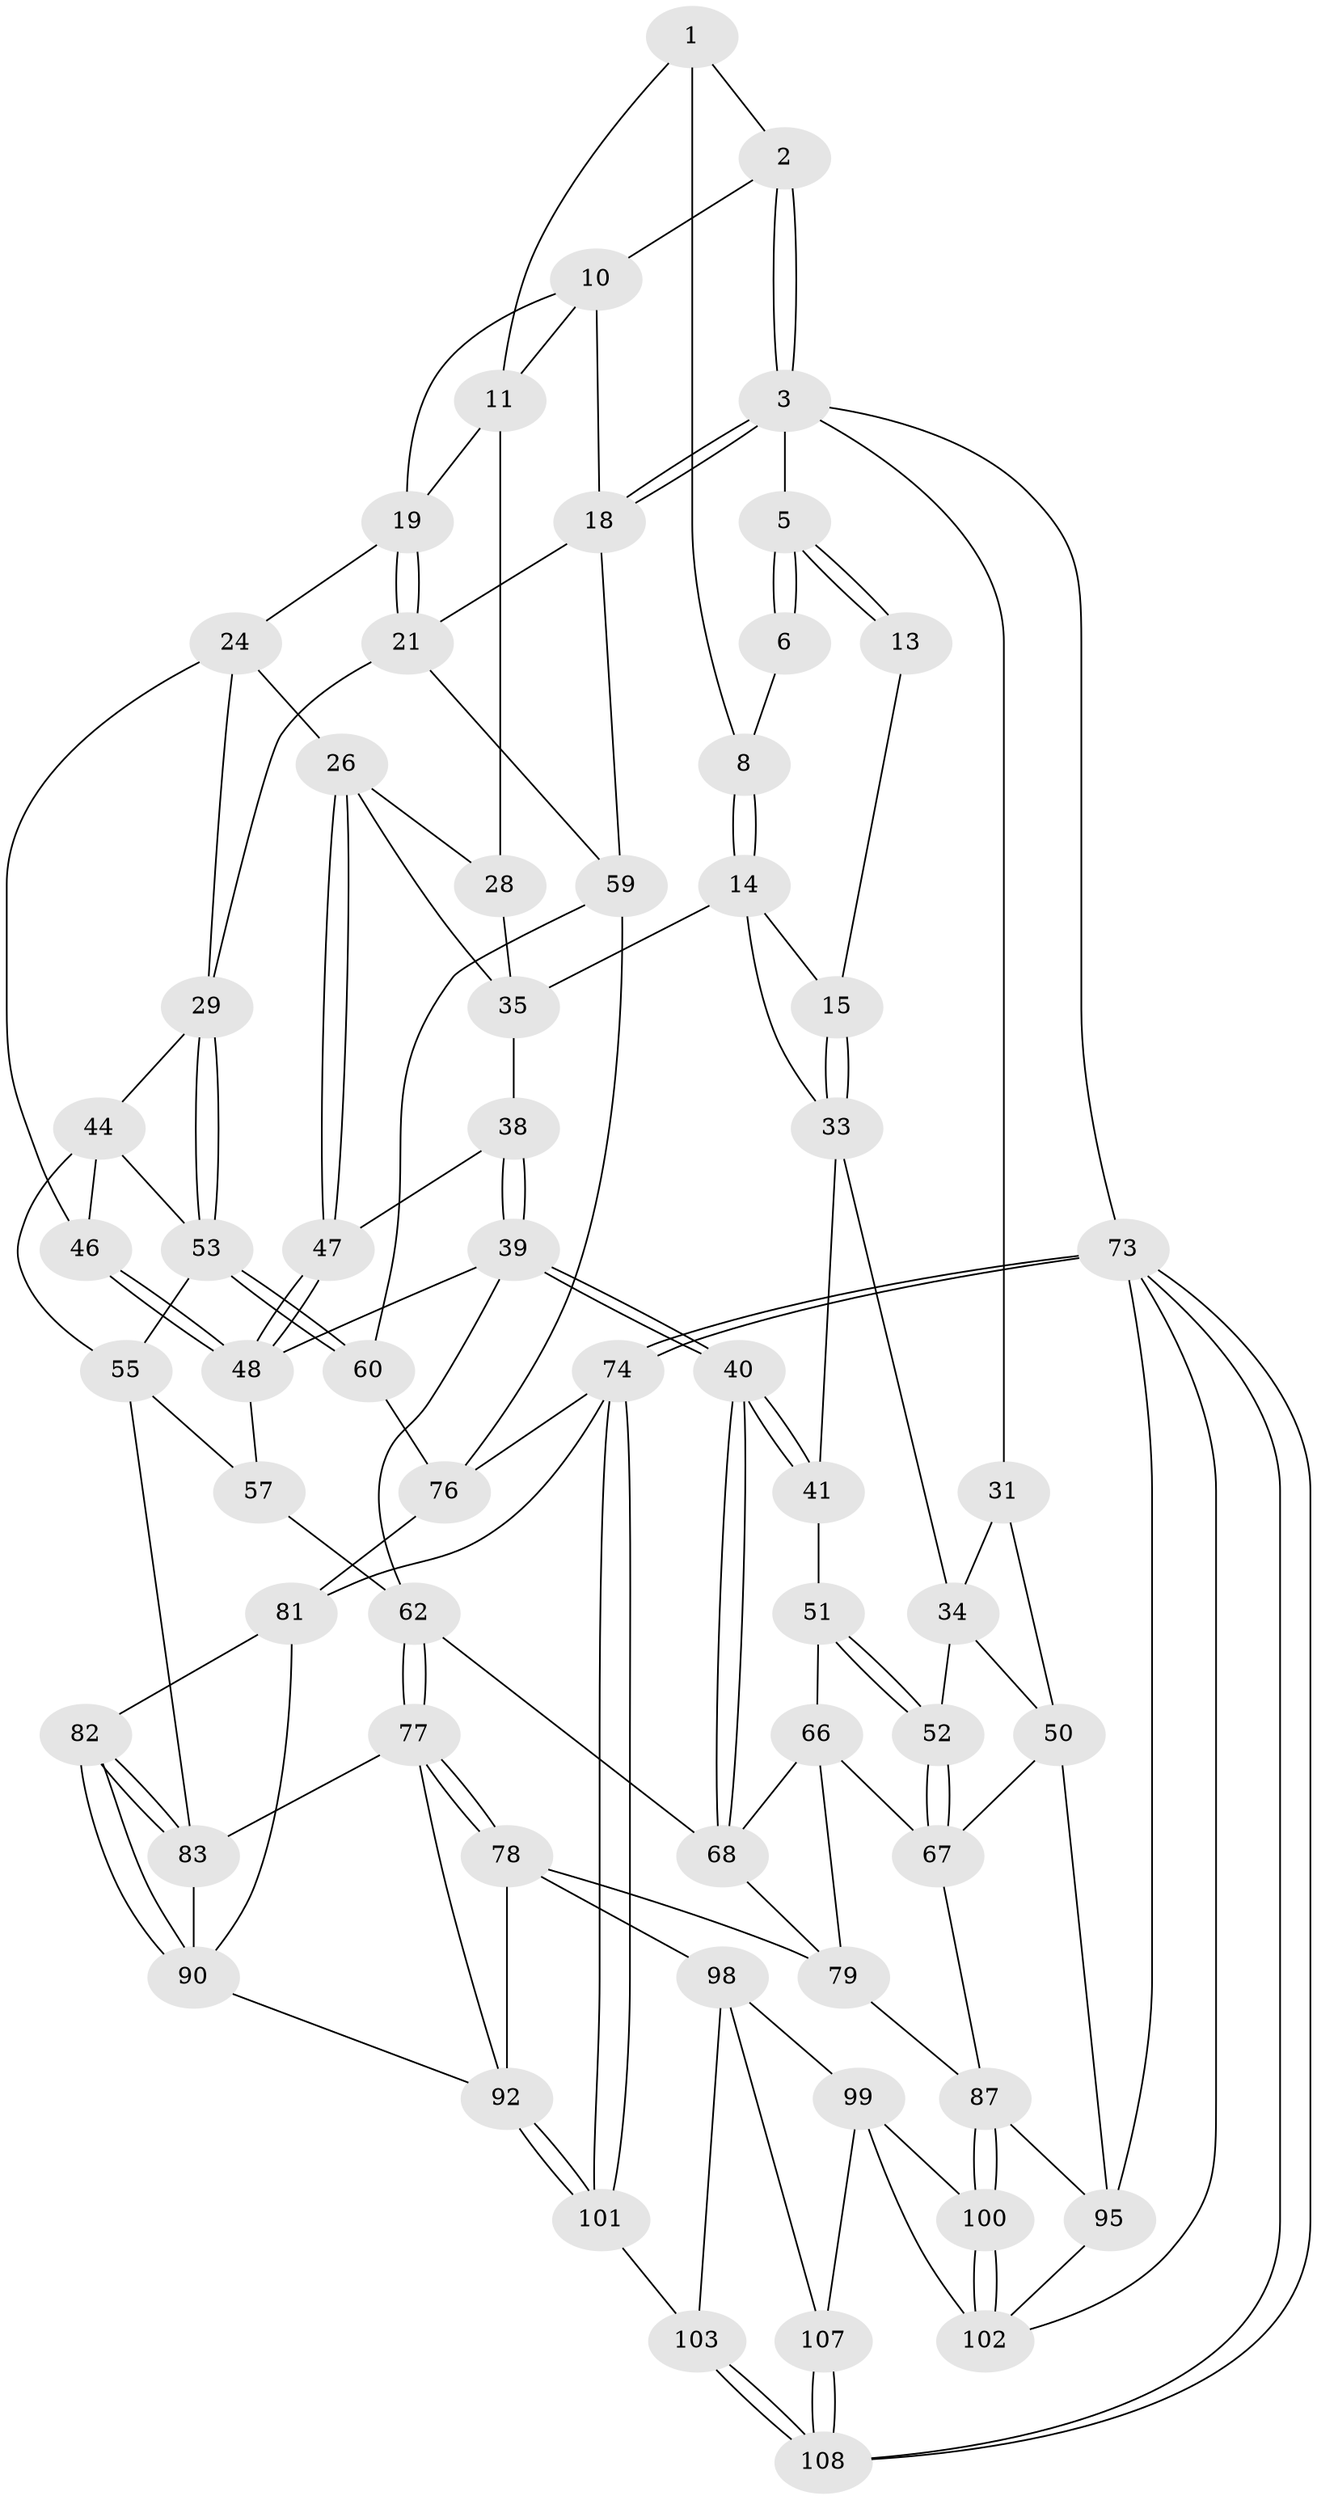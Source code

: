 // original degree distribution, {3: 0.018518518518518517, 4: 0.25, 6: 0.23148148148148148, 5: 0.5}
// Generated by graph-tools (version 1.1) at 2025/11/02/27/25 16:11:57]
// undirected, 63 vertices, 144 edges
graph export_dot {
graph [start="1"]
  node [color=gray90,style=filled];
  1 [pos="+0.6195938553637348+0",super="+7"];
  2 [pos="+0.6706344904012794+0"];
  3 [pos="+1+0",super="+4"];
  5 [pos="+0+0"];
  6 [pos="+0.3307699717369092+0",super="+9"];
  8 [pos="+0.2720508405004768+0.15962442542060457"];
  10 [pos="+0.6721212776191205+0.00789419491887259",super="+17"];
  11 [pos="+0.6612130364530489+0.048605894698449635",super="+12"];
  13 [pos="+0.027547007137585847+0"];
  14 [pos="+0.24287261638390145+0.20421940638683242",super="+36"];
  15 [pos="+0.18986324212785533+0.19844593089991092",super="+16"];
  18 [pos="+1+0",super="+23"];
  19 [pos="+0.8471717391564739+0.20474751886814235",super="+20"];
  21 [pos="+0.9049221078957598+0.33153931780603446",super="+22"];
  24 [pos="+0.7191549527416365+0.2893561798994796",super="+25"];
  26 [pos="+0.5352056509145403+0.2648454878358887",super="+27"];
  28 [pos="+0.5313339538940574+0.24111241754481844"];
  29 [pos="+0.8265143847651243+0.3584064214073057",super="+30"];
  31 [pos="+0+0.14333651633439706",super="+32"];
  33 [pos="+0.07230020909729051+0.3285230645215809",super="+43"];
  34 [pos="+0.04886450180197567+0.3402952020933237",super="+49"];
  35 [pos="+0.3035738501424186+0.26282991988126536",super="+37"];
  38 [pos="+0.33707880090316655+0.29722873214832535"];
  39 [pos="+0.36745185529634694+0.5035513094657139",super="+61"];
  40 [pos="+0.3470918385974469+0.5299354915815351"];
  41 [pos="+0.25955439219742543+0.47161775826770386",super="+42"];
  44 [pos="+0.7030885234124603+0.38329373110529436",super="+45"];
  46 [pos="+0.6028520265848113+0.38647640495374763"];
  47 [pos="+0.5152735670935465+0.3647099655705486"];
  48 [pos="+0.5164020548113142+0.3750329100897631",super="+58"];
  50 [pos="+0+0.49034814468991517",super="+72"];
  51 [pos="+0.09769443936572954+0.4542980018375174",super="+65"];
  52 [pos="+0.053895164239510844+0.46165412507929865"];
  53 [pos="+0.7812551440149613+0.5421032763372279",super="+54"];
  55 [pos="+0.6693513913806364+0.5421069670775971",super="+56"];
  57 [pos="+0.6451667054747608+0.5519493155371846"];
  59 [pos="+0.8671995989930223+0.5057520255219643",super="+64"];
  60 [pos="+0.7817895967726788+0.5426150634501378"];
  62 [pos="+0.604339724196987+0.5602204376268571",super="+63"];
  66 [pos="+0.15409308027493257+0.6032410268652966",super="+69"];
  67 [pos="+0.13516110453632016+0.6014953866719971",super="+71"];
  68 [pos="+0.34721875540722025+0.5313455473953022",super="+70"];
  73 [pos="+1+1",super="+96"];
  74 [pos="+1+0.8718383542554711",super="+75"];
  76 [pos="+1+0.6640091265009728",super="+80"];
  77 [pos="+0.5319991217901023+0.6718813017992046",super="+85"];
  78 [pos="+0.41146484257834465+0.6814823447028882",super="+94"];
  79 [pos="+0.4046047097285706+0.6726651988581694",super="+86"];
  81 [pos="+0.7996710562050879+0.572918568224622",super="+89"];
  82 [pos="+0.7141260696224467+0.6900402954084277"];
  83 [pos="+0.6486311863085481+0.5914858856528233",super="+84"];
  87 [pos="+0.17206977482070582+0.7896058583539788",super="+88"];
  90 [pos="+0.7150934664210914+0.7596681547738768",super="+91"];
  92 [pos="+0.6841329607897065+0.8234361146367213",super="+93"];
  95 [pos="+0+0.9158296759139753",super="+97"];
  98 [pos="+0.4326969064906167+0.8921738555967182",super="+104"];
  99 [pos="+0.2462447191305186+0.8940691893762163",super="+105"];
  100 [pos="+0.23941098661959492+0.8903392413700455"];
  101 [pos="+0.6890104331205402+0.8313114375714604"];
  102 [pos="+0.1410716603477882+0.9806999716580713",super="+106"];
  103 [pos="+0.7001118911786959+0.9509283775763706"];
  107 [pos="+0.45514674913025305+1"];
  108 [pos="+0.8228044307726614+1"];
  1 -- 2;
  1 -- 8;
  1 -- 11;
  2 -- 3;
  2 -- 3;
  2 -- 10;
  3 -- 18;
  3 -- 18;
  3 -- 73 [weight=2];
  3 -- 5;
  3 -- 31;
  5 -- 6;
  5 -- 6;
  5 -- 13;
  5 -- 13;
  6 -- 8;
  8 -- 14;
  8 -- 14;
  10 -- 11;
  10 -- 19;
  10 -- 18;
  11 -- 28;
  11 -- 19;
  13 -- 15;
  14 -- 15;
  14 -- 33;
  14 -- 35;
  15 -- 33;
  15 -- 33;
  18 -- 21;
  18 -- 59;
  19 -- 21;
  19 -- 21;
  19 -- 24;
  21 -- 29;
  21 -- 59;
  24 -- 26;
  24 -- 46;
  24 -- 29;
  26 -- 47;
  26 -- 47;
  26 -- 28;
  26 -- 35;
  28 -- 35;
  29 -- 53;
  29 -- 53;
  29 -- 44;
  31 -- 50;
  31 -- 34;
  33 -- 34;
  33 -- 41;
  34 -- 50;
  34 -- 52;
  35 -- 38;
  38 -- 39;
  38 -- 39;
  38 -- 47;
  39 -- 40;
  39 -- 40;
  39 -- 48;
  39 -- 62;
  40 -- 41;
  40 -- 41;
  40 -- 68;
  40 -- 68;
  41 -- 51 [weight=2];
  44 -- 53;
  44 -- 46;
  44 -- 55;
  46 -- 48;
  46 -- 48;
  47 -- 48;
  47 -- 48;
  48 -- 57;
  50 -- 67;
  50 -- 95;
  51 -- 52;
  51 -- 52;
  51 -- 66;
  52 -- 67;
  52 -- 67;
  53 -- 60;
  53 -- 60;
  53 -- 55;
  55 -- 57;
  55 -- 83;
  57 -- 62;
  59 -- 60;
  59 -- 76;
  60 -- 76;
  62 -- 77;
  62 -- 77;
  62 -- 68;
  66 -- 67;
  66 -- 68;
  66 -- 79;
  67 -- 87;
  68 -- 79;
  73 -- 74;
  73 -- 74;
  73 -- 108;
  73 -- 108;
  73 -- 95;
  73 -- 102;
  74 -- 101;
  74 -- 101;
  74 -- 76;
  74 -- 81;
  76 -- 81;
  77 -- 78;
  77 -- 78;
  77 -- 83;
  77 -- 92;
  78 -- 79;
  78 -- 98;
  78 -- 92;
  79 -- 87;
  81 -- 82;
  81 -- 90;
  82 -- 83;
  82 -- 83;
  82 -- 90;
  82 -- 90;
  83 -- 90;
  87 -- 100;
  87 -- 100;
  87 -- 95;
  90 -- 92;
  92 -- 101;
  92 -- 101;
  95 -- 102;
  98 -- 99;
  98 -- 107;
  98 -- 103;
  99 -- 100;
  99 -- 107;
  99 -- 102;
  100 -- 102;
  100 -- 102;
  101 -- 103;
  103 -- 108;
  103 -- 108;
  107 -- 108;
  107 -- 108;
}
